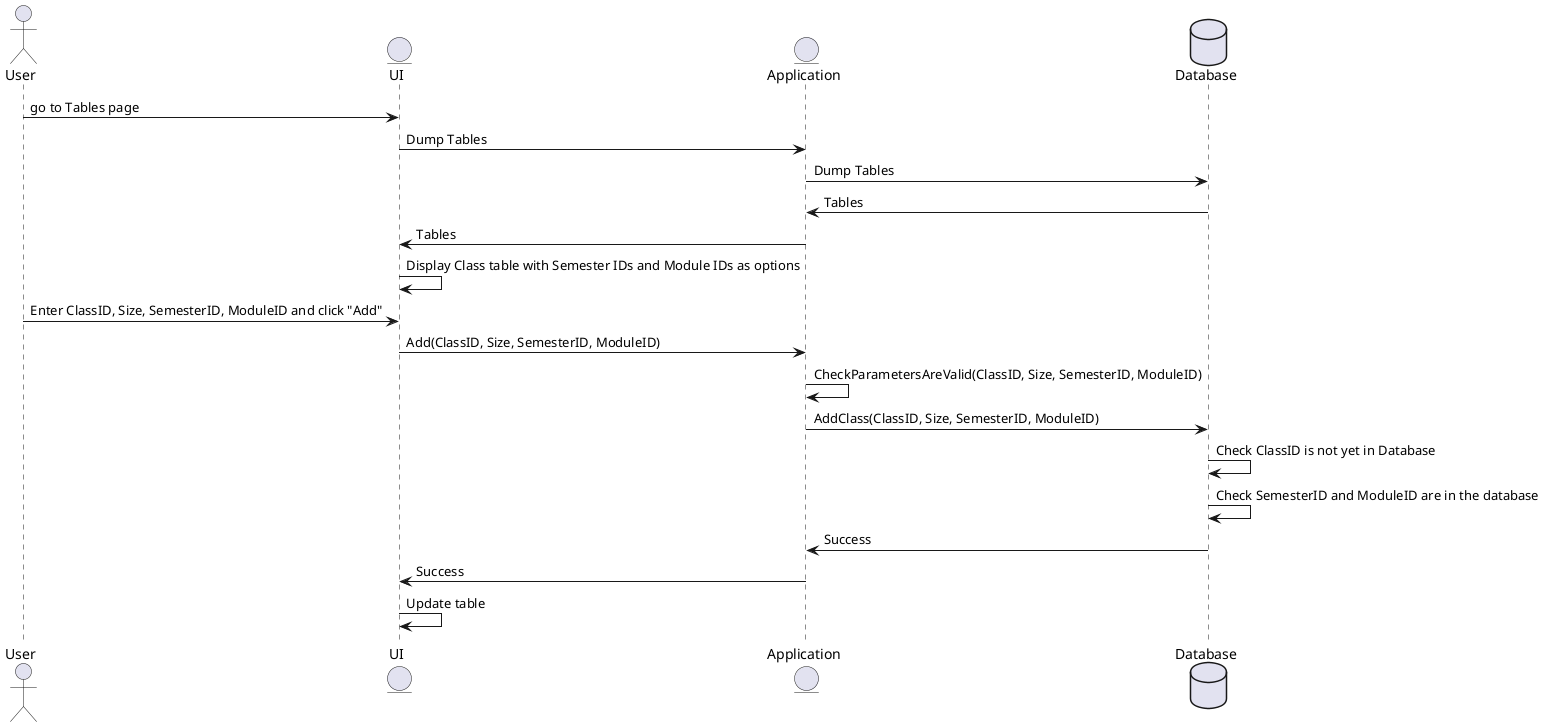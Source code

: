 @startuml

actor User
entity UI
entity Application
database Database

User -> UI: go to Tables page
UI -> Application: Dump Tables
Application -> Database: Dump Tables
Application <- Database: Tables
UI <- Application: Tables
UI -> UI: Display Class table with Semester IDs and Module IDs as options
User -> UI: Enter ClassID, Size, SemesterID, ModuleID and click "Add"
UI -> Application: Add(ClassID, Size, SemesterID, ModuleID)
Application -> Application: CheckParametersAreValid(ClassID, Size, SemesterID, ModuleID)
Application -> Database: AddClass(ClassID, Size, SemesterID, ModuleID)
Database -> Database: Check ClassID is not yet in Database
Database -> Database: Check SemesterID and ModuleID are in the database
Application <- Database: Success
UI <- Application: Success
UI -> UI: Update table

@enduml
